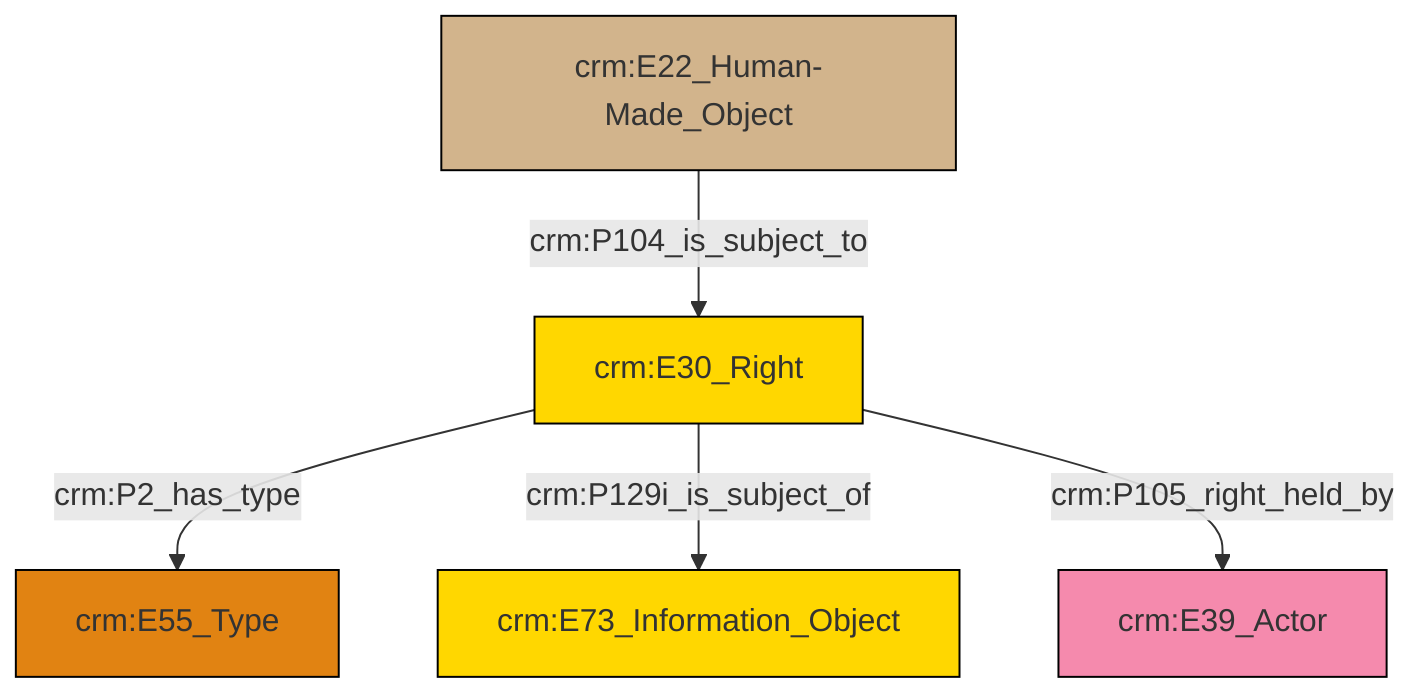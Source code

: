graph TD
classDef Literal fill:#f2f2f2,stroke:#000000;
classDef CRM_Entity fill:#FFFFFF,stroke:#000000;
classDef Temporal_Entity fill:#00C9E6, stroke:#000000;
classDef Type fill:#E18312, stroke:#000000;
classDef Time-Span fill:#2C9C91, stroke:#000000;
classDef Appellation fill:#FFEB7F, stroke:#000000;
classDef Place fill:#008836, stroke:#000000;
classDef Persistent_Item fill:#B266B2, stroke:#000000;
classDef Conceptual_Object fill:#FFD700, stroke:#000000;
classDef Physical_Thing fill:#D2B48C, stroke:#000000;
classDef Actor fill:#f58aad, stroke:#000000;
classDef PC_Classes fill:#4ce600, stroke:#000000;
classDef Multi fill:#cccccc,stroke:#000000;

2["crm:E30_Right"]:::Conceptual_Object -->|crm:P2_has_type| 0["crm:E55_Type"]:::Type
2["crm:E30_Right"]:::Conceptual_Object -->|crm:P129i_is_subject_of| 6["crm:E73_Information_Object"]:::Conceptual_Object
3["crm:E22_Human-Made_Object"]:::Physical_Thing -->|crm:P104_is_subject_to| 2["crm:E30_Right"]:::Conceptual_Object
2["crm:E30_Right"]:::Conceptual_Object -->|crm:P105_right_held_by| 8["crm:E39_Actor"]:::Actor